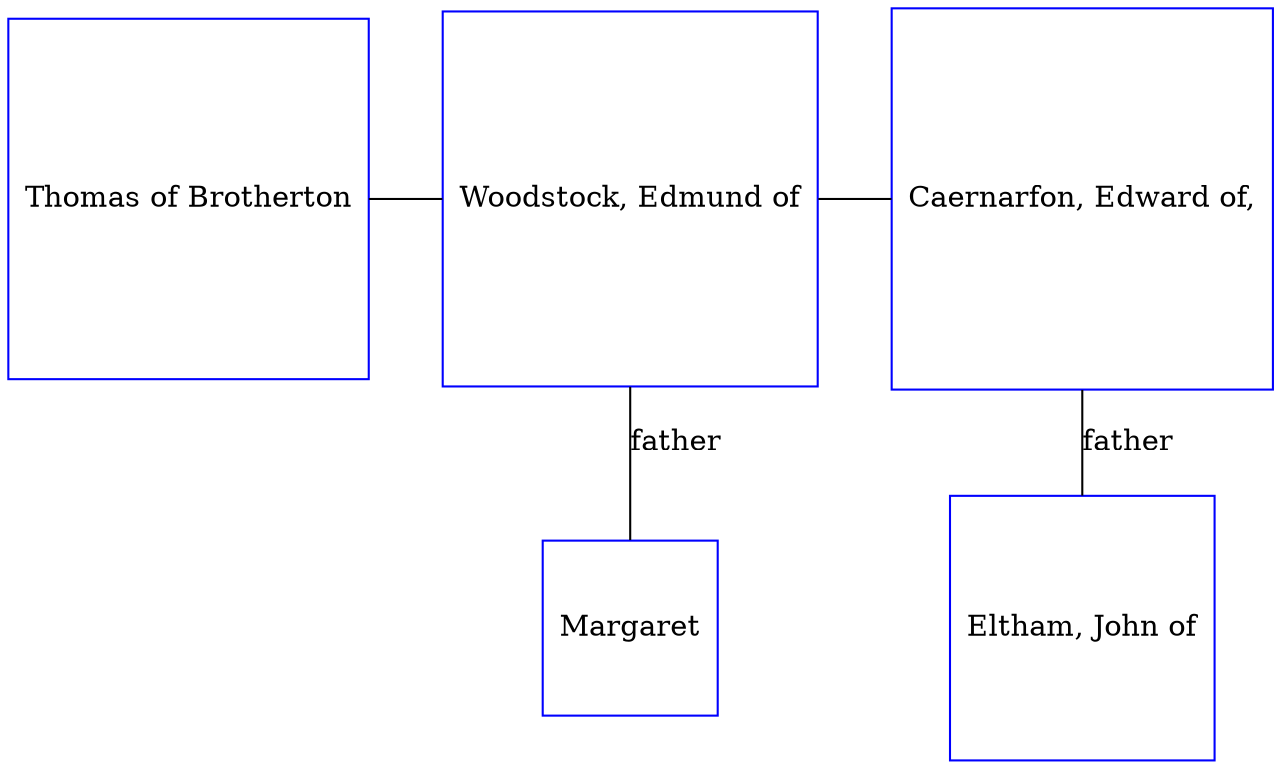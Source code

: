 digraph D {
    edge [dir=none];    node [shape=box];    "001058"   [label="Caernarfon, Edward of,", shape=box, regular=1, color="blue"] ;
"002111"   [label="Woodstock, Edmund of", shape=box, regular=1, color="blue"] ;
"002213"   [label="Thomas of Brotherton", shape=box, regular=1, color="blue"] ;
"015095"   [label="Margaret", shape=box, regular=1, color="blue"] ;
"002429"   [label="Eltham, John of", shape=box, regular=1, color="blue"] ;
{rank=same; 002213->002111->001058};
002111->015095 [label="father",arrowsize=0.0]; 
001058->002429 [label="father",arrowsize=0.0]; 
}